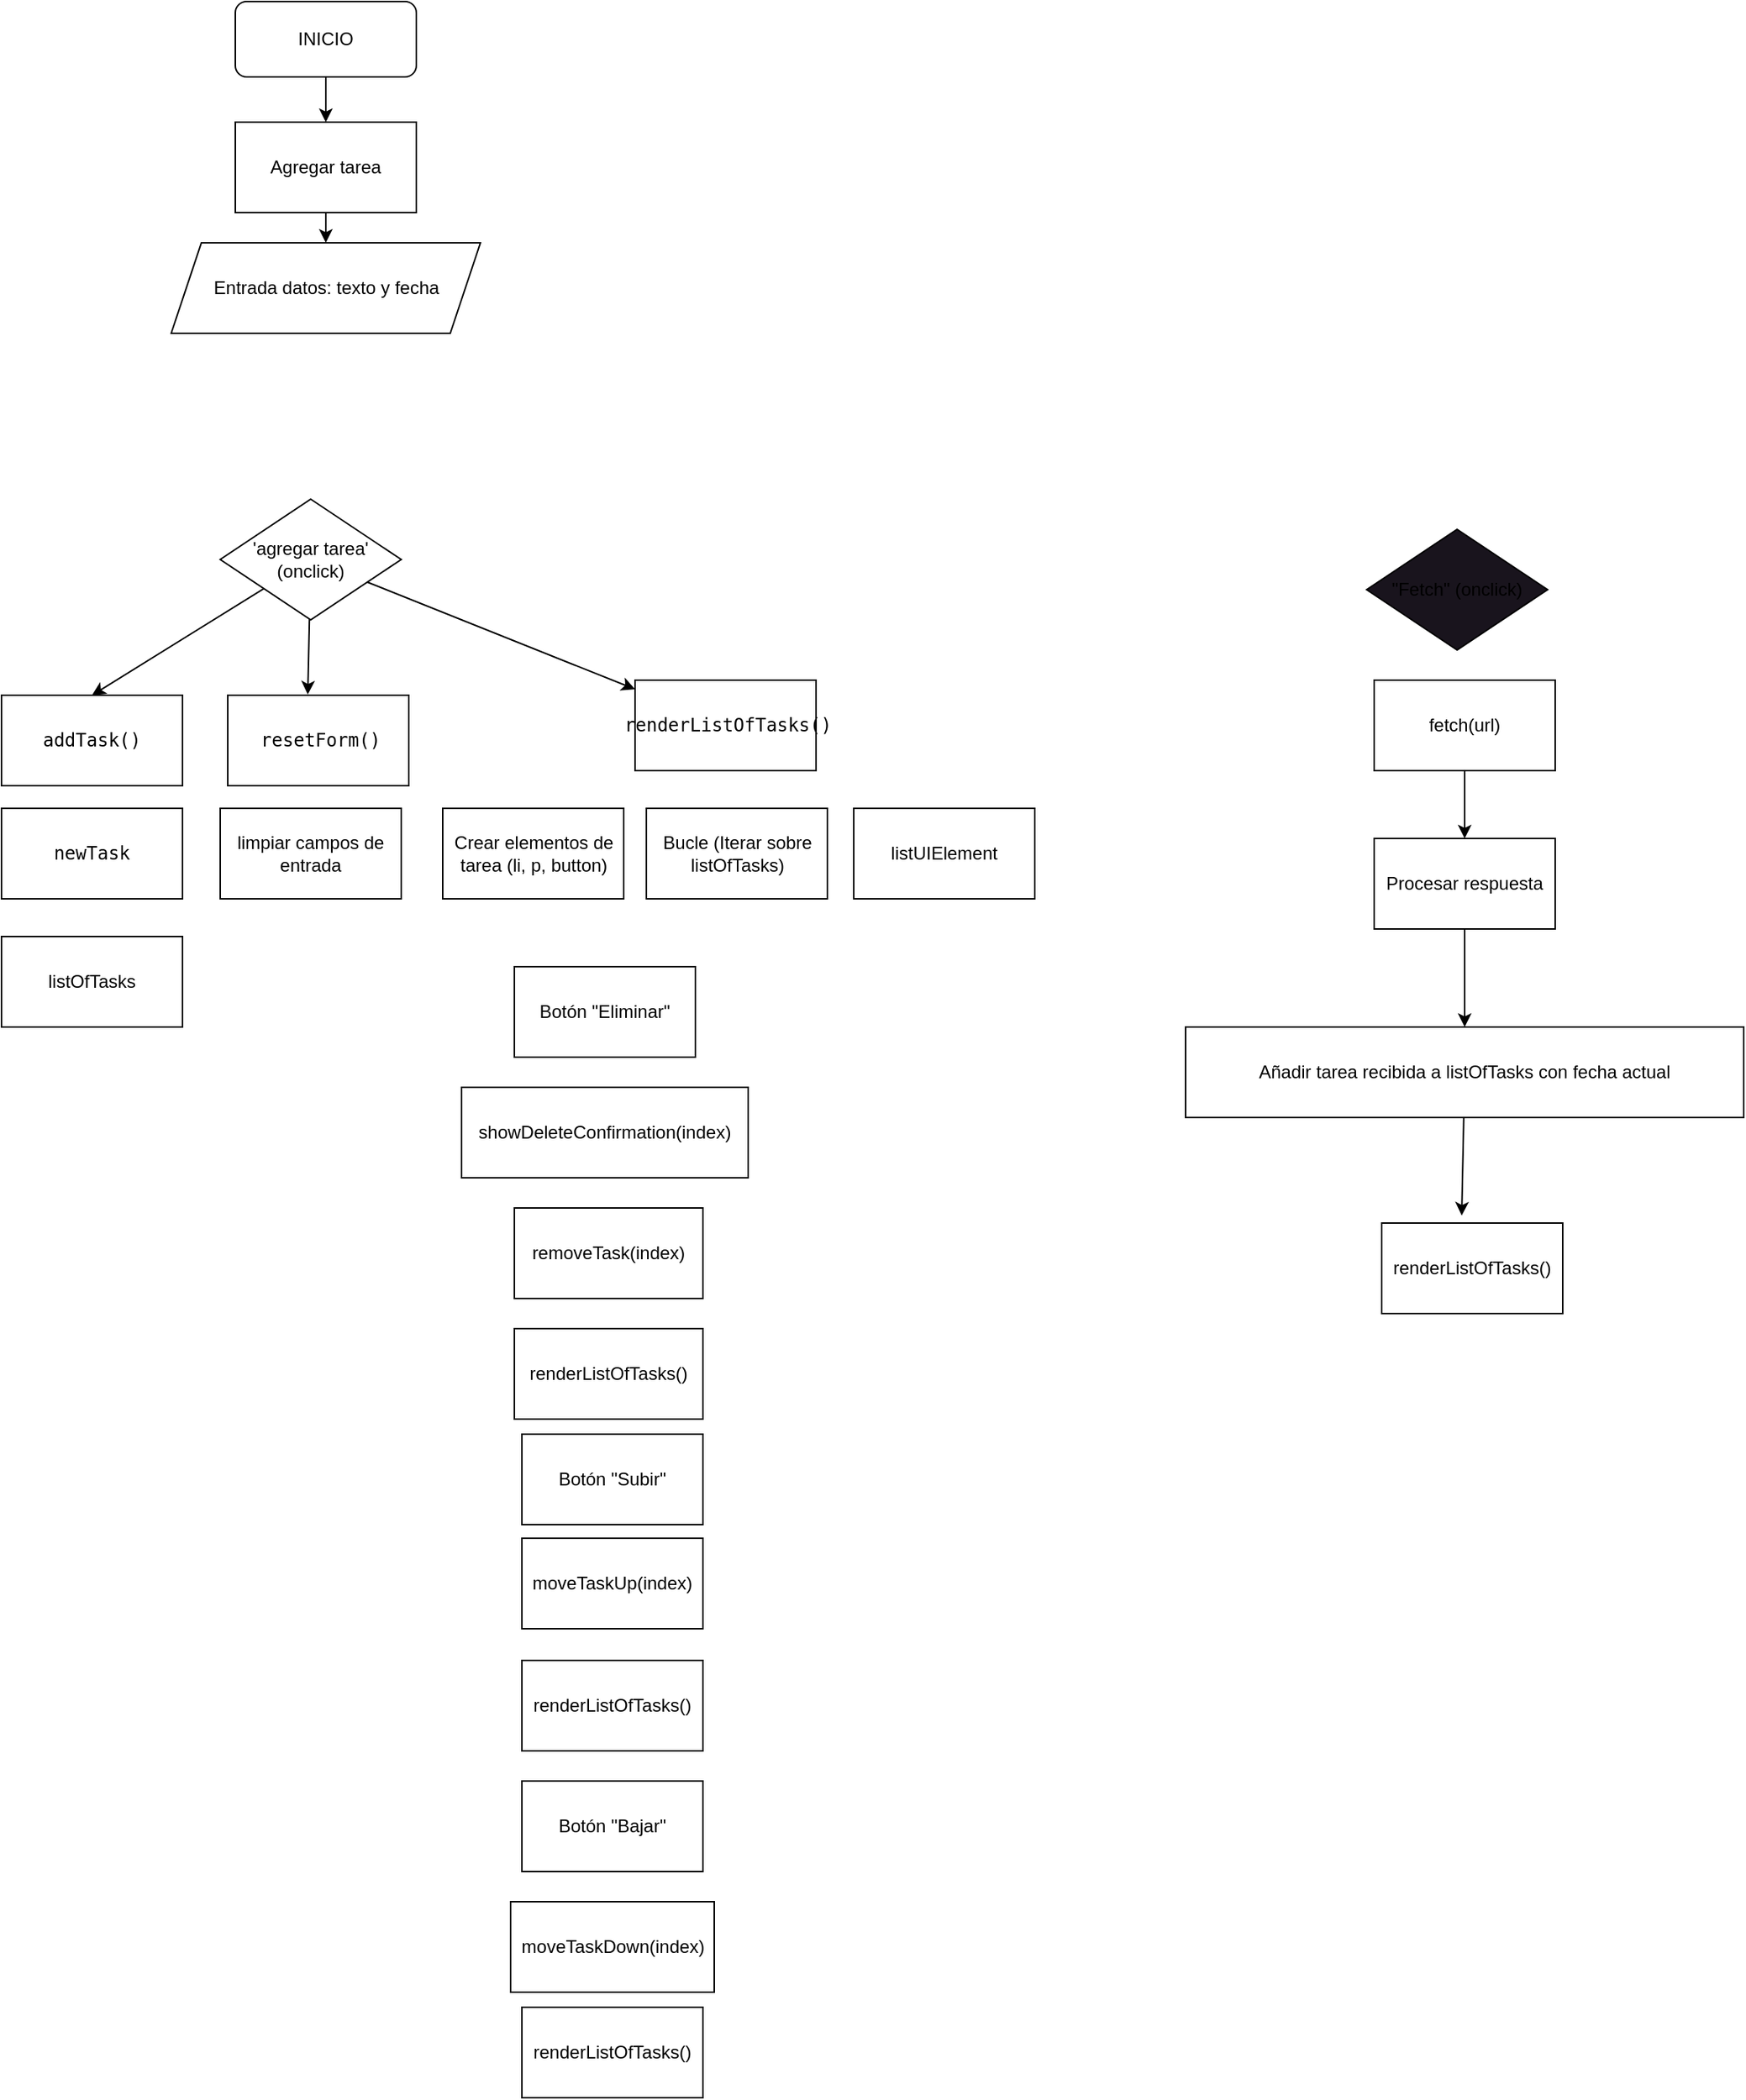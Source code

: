 <mxfile>
    <diagram id="JR1neZjA6Q_2qBNck6ix" name="Página-1">
        <mxGraphModel dx="1680" dy="951" grid="1" gridSize="10" guides="1" tooltips="1" connect="1" arrows="1" fold="1" page="1" pageScale="1" pageWidth="827" pageHeight="1169" math="0" shadow="0">
            <root>
                <mxCell id="0"/>
                <mxCell id="1" parent="0"/>
                <mxCell id="18" style="edgeStyle=none;html=1;" edge="1" parent="1" source="2" target="9">
                    <mxGeometry relative="1" as="geometry"/>
                </mxCell>
                <mxCell id="2" value="INICIO" style="rounded=1;whiteSpace=wrap;html=1;" vertex="1" parent="1">
                    <mxGeometry x="190" y="20" width="120" height="50" as="geometry"/>
                </mxCell>
                <mxCell id="3" value="&lt;code&gt;addTask()&lt;/code&gt;" style="rounded=0;whiteSpace=wrap;html=1;" vertex="1" parent="1">
                    <mxGeometry x="35" y="480" width="120" height="60" as="geometry"/>
                </mxCell>
                <mxCell id="4" value="Entrada datos: texto y fecha" style="shape=parallelogram;perimeter=parallelogramPerimeter;whiteSpace=wrap;html=1;fixedSize=1;" vertex="1" parent="1">
                    <mxGeometry x="147.5" y="180" width="205" height="60" as="geometry"/>
                </mxCell>
                <mxCell id="48" style="edgeStyle=none;html=1;entryX=0.5;entryY=0;entryDx=0;entryDy=0;" edge="1" parent="1" source="9" target="4">
                    <mxGeometry relative="1" as="geometry"/>
                </mxCell>
                <mxCell id="9" value="Agregar tarea" style="rounded=0;whiteSpace=wrap;html=1;" vertex="1" parent="1">
                    <mxGeometry x="190" y="100" width="120" height="60" as="geometry"/>
                </mxCell>
                <mxCell id="13" style="edgeStyle=none;html=1;entryX=0.5;entryY=0;entryDx=0;entryDy=0;" edge="1" parent="1" source="10" target="3">
                    <mxGeometry relative="1" as="geometry"/>
                </mxCell>
                <mxCell id="16" style="edgeStyle=none;html=1;entryX=0.442;entryY=-0.008;entryDx=0;entryDy=0;entryPerimeter=0;" edge="1" parent="1" source="10" target="11">
                    <mxGeometry relative="1" as="geometry"/>
                </mxCell>
                <mxCell id="17" style="edgeStyle=none;html=1;" edge="1" parent="1" source="10" target="12">
                    <mxGeometry relative="1" as="geometry"/>
                </mxCell>
                <mxCell id="10" value="'agregar tarea' (onclick)" style="rhombus;whiteSpace=wrap;html=1;" vertex="1" parent="1">
                    <mxGeometry x="180" y="350" width="120" height="80" as="geometry"/>
                </mxCell>
                <mxCell id="11" value="&amp;nbsp;&lt;code&gt;resetForm()&lt;/code&gt;" style="rounded=0;whiteSpace=wrap;html=1;" vertex="1" parent="1">
                    <mxGeometry x="185" y="480" width="120" height="60" as="geometry"/>
                </mxCell>
                <mxCell id="12" value="&amp;nbsp;&lt;code&gt;renderListOfTasks()&lt;/code&gt;" style="rounded=0;whiteSpace=wrap;html=1;" vertex="1" parent="1">
                    <mxGeometry x="455" y="470" width="120" height="60" as="geometry"/>
                </mxCell>
                <mxCell id="21" value="&lt;code&gt;newTask&lt;/code&gt;" style="rounded=0;whiteSpace=wrap;html=1;" vertex="1" parent="1">
                    <mxGeometry x="35" y="555" width="120" height="60" as="geometry"/>
                </mxCell>
                <mxCell id="22" value="listOfTasks" style="rounded=0;whiteSpace=wrap;html=1;" vertex="1" parent="1">
                    <mxGeometry x="35" y="640" width="120" height="60" as="geometry"/>
                </mxCell>
                <mxCell id="23" value="limpiar campos de entrada" style="rounded=0;whiteSpace=wrap;html=1;" vertex="1" parent="1">
                    <mxGeometry x="180" y="555" width="120" height="60" as="geometry"/>
                </mxCell>
                <mxCell id="25" value="listUIElement" style="rounded=0;whiteSpace=wrap;html=1;" vertex="1" parent="1">
                    <mxGeometry x="600" y="555" width="120" height="60" as="geometry"/>
                </mxCell>
                <mxCell id="26" value="Bucle (Iterar sobre listOfTasks)" style="rounded=0;whiteSpace=wrap;html=1;" vertex="1" parent="1">
                    <mxGeometry x="462.5" y="555" width="120" height="60" as="geometry"/>
                </mxCell>
                <mxCell id="27" value="Crear elementos de tarea (li, p, button)" style="rounded=0;whiteSpace=wrap;html=1;" vertex="1" parent="1">
                    <mxGeometry x="327.5" y="555" width="120" height="60" as="geometry"/>
                </mxCell>
                <mxCell id="28" value="Botón &quot;Eliminar&quot;" style="rounded=0;whiteSpace=wrap;html=1;" vertex="1" parent="1">
                    <mxGeometry x="375" y="660" width="120" height="60" as="geometry"/>
                </mxCell>
                <mxCell id="29" value="showDeleteConfirmation(index)" style="rounded=0;whiteSpace=wrap;html=1;" vertex="1" parent="1">
                    <mxGeometry x="340" y="740" width="190" height="60" as="geometry"/>
                </mxCell>
                <mxCell id="30" value="removeTask(index)" style="rounded=0;whiteSpace=wrap;html=1;" vertex="1" parent="1">
                    <mxGeometry x="375" y="820" width="125" height="60" as="geometry"/>
                </mxCell>
                <mxCell id="34" value="renderListOfTasks()" style="rounded=0;whiteSpace=wrap;html=1;" vertex="1" parent="1">
                    <mxGeometry x="375" y="900" width="125" height="60" as="geometry"/>
                </mxCell>
                <mxCell id="35" value="Botón &quot;Subir&quot;" style="rounded=0;whiteSpace=wrap;html=1;" vertex="1" parent="1">
                    <mxGeometry x="380" y="970" width="120" height="60" as="geometry"/>
                </mxCell>
                <mxCell id="36" value="moveTaskUp(index)" style="rounded=0;whiteSpace=wrap;html=1;" vertex="1" parent="1">
                    <mxGeometry x="380" y="1039" width="120" height="60" as="geometry"/>
                </mxCell>
                <mxCell id="37" value="renderListOfTasks()" style="rounded=0;whiteSpace=wrap;html=1;" vertex="1" parent="1">
                    <mxGeometry x="380" y="1120" width="120" height="60" as="geometry"/>
                </mxCell>
                <mxCell id="39" value="Botón &quot;Bajar&quot;" style="rounded=0;whiteSpace=wrap;html=1;" vertex="1" parent="1">
                    <mxGeometry x="380" y="1200" width="120" height="60" as="geometry"/>
                </mxCell>
                <mxCell id="40" value="moveTaskDown(index)" style="rounded=0;whiteSpace=wrap;html=1;" vertex="1" parent="1">
                    <mxGeometry x="372.5" y="1280" width="135" height="60" as="geometry"/>
                </mxCell>
                <mxCell id="41" value="renderListOfTasks()" style="rounded=0;whiteSpace=wrap;html=1;" vertex="1" parent="1">
                    <mxGeometry x="380" y="1350" width="120" height="60" as="geometry"/>
                </mxCell>
                <mxCell id="43" value="&quot;Fetch&quot; (onclick)" style="rhombus;whiteSpace=wrap;html=1;fillColor=#19141D;" vertex="1" parent="1">
                    <mxGeometry x="940" y="370" width="120" height="80" as="geometry"/>
                </mxCell>
                <mxCell id="49" style="edgeStyle=none;html=1;entryX=0.5;entryY=0;entryDx=0;entryDy=0;" edge="1" parent="1" source="44" target="45">
                    <mxGeometry relative="1" as="geometry"/>
                </mxCell>
                <mxCell id="44" value="fetch(url)" style="rounded=0;whiteSpace=wrap;html=1;" vertex="1" parent="1">
                    <mxGeometry x="945" y="470" width="120" height="60" as="geometry"/>
                </mxCell>
                <mxCell id="50" style="edgeStyle=none;html=1;entryX=0.5;entryY=0;entryDx=0;entryDy=0;" edge="1" parent="1" source="45" target="46">
                    <mxGeometry relative="1" as="geometry"/>
                </mxCell>
                <mxCell id="45" value="Procesar respuesta" style="rounded=0;whiteSpace=wrap;html=1;" vertex="1" parent="1">
                    <mxGeometry x="945" y="575" width="120" height="60" as="geometry"/>
                </mxCell>
                <mxCell id="51" style="edgeStyle=none;html=1;entryX=0.442;entryY=-0.083;entryDx=0;entryDy=0;entryPerimeter=0;" edge="1" parent="1" source="46" target="47">
                    <mxGeometry relative="1" as="geometry"/>
                </mxCell>
                <mxCell id="46" value="Añadir tarea recibida a listOfTasks con fecha actual" style="rounded=0;whiteSpace=wrap;html=1;" vertex="1" parent="1">
                    <mxGeometry x="820" y="700" width="370" height="60" as="geometry"/>
                </mxCell>
                <mxCell id="47" value="renderListOfTasks()" style="rounded=0;whiteSpace=wrap;html=1;" vertex="1" parent="1">
                    <mxGeometry x="950" y="830" width="120" height="60" as="geometry"/>
                </mxCell>
            </root>
        </mxGraphModel>
    </diagram>
</mxfile>